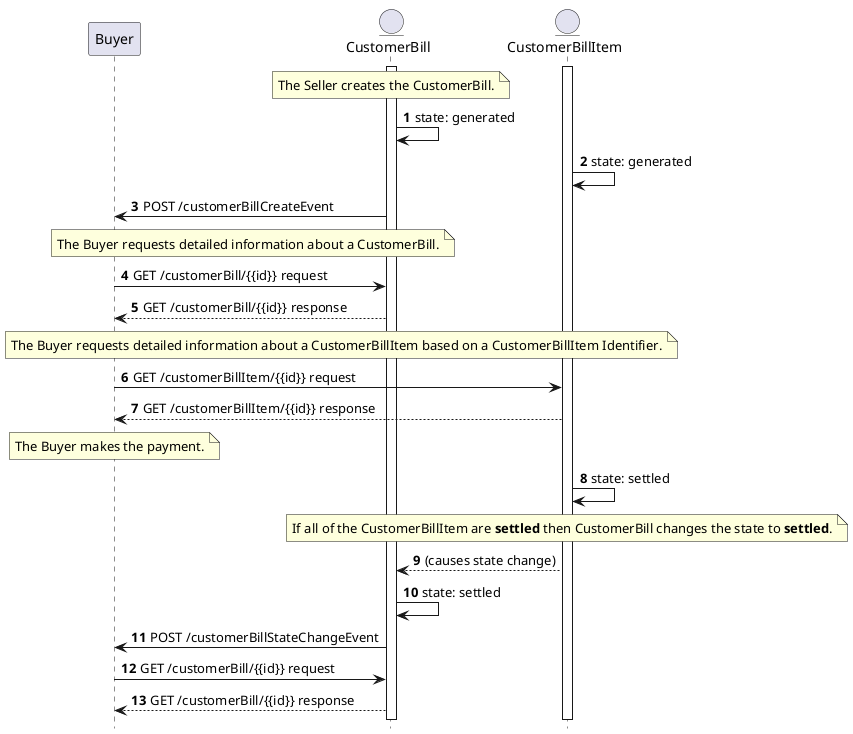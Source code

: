 @startuml

hide footbox

participant Buyer
entity "CustomerBill" as B
entity "CustomerBillItem" as BI

autonumber

activate B
activate BI
' Seller creates the CustomerBill
note over B: The Seller creates the CustomerBill.

B -> B: state: generated
BI -> BI: state: generated
B -> Buyer: POST /customerBillCreateEvent
' Add the initial state of BI
note over Buyer, B: The Buyer requests detailed information about a CustomerBill.
Buyer -> B : GET /customerBill/{{id}} request
B --> Buyer: GET /customerBill/{{id}} response
note over Buyer, BI: The Buyer requests detailed information about a CustomerBillItem based on a CustomerBillItem Identifier.
Buyer -> BI : GET /customerBillItem/{{id}} request
BI --> Buyer: GET /customerBillItem/{{id}} response
note over Buyer: The Buyer makes the payment.
BI -> BI: state: settled
note over BI: If all of the CustomerBillItem are **settled** then CustomerBill changes the state to **settled**.
BI --> B: (causes state change)
B -> B: state: settled
B -> Buyer: POST /customerBillStateChangeEvent
Buyer -> B : GET /customerBill/{{id}} request
B --> Buyer: GET /customerBill/{{id}} response

@enduml
